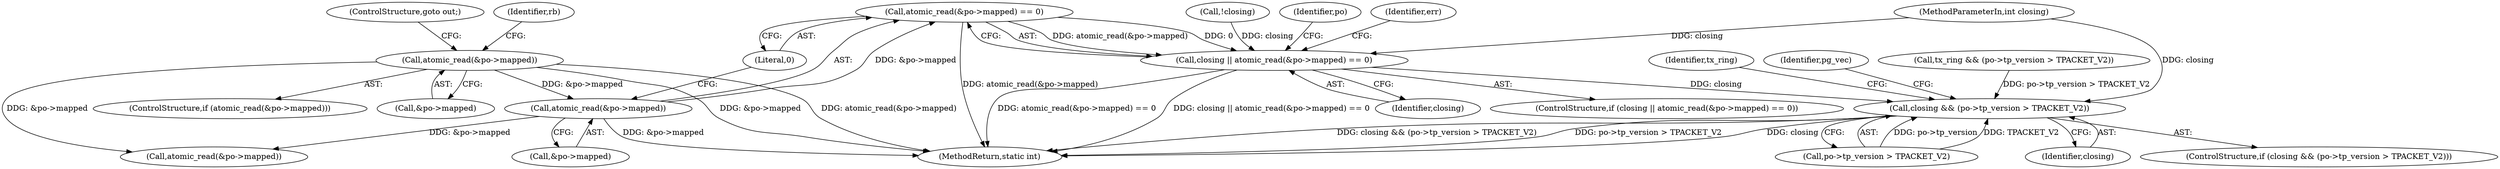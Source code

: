 digraph "0_linux_84ac7260236a49c79eede91617700174c2c19b0c@API" {
"1000437" [label="(Call,atomic_read(&po->mapped) == 0)"];
"1000438" [label="(Call,atomic_read(&po->mapped))"];
"1000192" [label="(Call,atomic_read(&po->mapped))"];
"1000435" [label="(Call,closing || atomic_read(&po->mapped) == 0)"];
"1000560" [label="(Call,closing && (po->tp_version > TPACKET_V2))"];
"1000587" [label="(MethodReturn,static int)"];
"1000110" [label="(MethodParameterIn,int closing)"];
"1000435" [label="(Call,closing || atomic_read(&po->mapped) == 0)"];
"1000570" [label="(Identifier,tx_ring)"];
"1000562" [label="(Call,po->tp_version > TPACKET_V2)"];
"1000522" [label="(Call,atomic_read(&po->mapped))"];
"1000561" [label="(Identifier,closing)"];
"1000438" [label="(Call,atomic_read(&po->mapped))"];
"1000560" [label="(Call,closing && (po->tp_version > TPACKET_V2))"];
"1000559" [label="(ControlStructure,if (closing && (po->tp_version > TPACKET_V2)))"];
"1000197" [label="(ControlStructure,goto out;)"];
"1000537" [label="(Identifier,po)"];
"1000191" [label="(ControlStructure,if (atomic_read(&po->mapped)))"];
"1000437" [label="(Call,atomic_read(&po->mapped) == 0)"];
"1000443" [label="(Literal,0)"];
"1000446" [label="(Identifier,err)"];
"1000193" [label="(Call,&po->mapped)"];
"1000188" [label="(Call,!closing)"];
"1000192" [label="(Call,atomic_read(&po->mapped))"];
"1000200" [label="(Identifier,rb)"];
"1000436" [label="(Identifier,closing)"];
"1000575" [label="(Identifier,pg_vec)"];
"1000434" [label="(ControlStructure,if (closing || atomic_read(&po->mapped) == 0))"];
"1000148" [label="(Call,tx_ring && (po->tp_version > TPACKET_V2))"];
"1000439" [label="(Call,&po->mapped)"];
"1000437" -> "1000435"  [label="AST: "];
"1000437" -> "1000443"  [label="CFG: "];
"1000438" -> "1000437"  [label="AST: "];
"1000443" -> "1000437"  [label="AST: "];
"1000435" -> "1000437"  [label="CFG: "];
"1000437" -> "1000587"  [label="DDG: atomic_read(&po->mapped)"];
"1000437" -> "1000435"  [label="DDG: atomic_read(&po->mapped)"];
"1000437" -> "1000435"  [label="DDG: 0"];
"1000438" -> "1000437"  [label="DDG: &po->mapped"];
"1000438" -> "1000439"  [label="CFG: "];
"1000439" -> "1000438"  [label="AST: "];
"1000443" -> "1000438"  [label="CFG: "];
"1000438" -> "1000587"  [label="DDG: &po->mapped"];
"1000192" -> "1000438"  [label="DDG: &po->mapped"];
"1000438" -> "1000522"  [label="DDG: &po->mapped"];
"1000192" -> "1000191"  [label="AST: "];
"1000192" -> "1000193"  [label="CFG: "];
"1000193" -> "1000192"  [label="AST: "];
"1000197" -> "1000192"  [label="CFG: "];
"1000200" -> "1000192"  [label="CFG: "];
"1000192" -> "1000587"  [label="DDG: &po->mapped"];
"1000192" -> "1000587"  [label="DDG: atomic_read(&po->mapped)"];
"1000192" -> "1000522"  [label="DDG: &po->mapped"];
"1000435" -> "1000434"  [label="AST: "];
"1000435" -> "1000436"  [label="CFG: "];
"1000436" -> "1000435"  [label="AST: "];
"1000446" -> "1000435"  [label="CFG: "];
"1000537" -> "1000435"  [label="CFG: "];
"1000435" -> "1000587"  [label="DDG: atomic_read(&po->mapped) == 0"];
"1000435" -> "1000587"  [label="DDG: closing || atomic_read(&po->mapped) == 0"];
"1000188" -> "1000435"  [label="DDG: closing"];
"1000110" -> "1000435"  [label="DDG: closing"];
"1000435" -> "1000560"  [label="DDG: closing"];
"1000560" -> "1000559"  [label="AST: "];
"1000560" -> "1000561"  [label="CFG: "];
"1000560" -> "1000562"  [label="CFG: "];
"1000561" -> "1000560"  [label="AST: "];
"1000562" -> "1000560"  [label="AST: "];
"1000570" -> "1000560"  [label="CFG: "];
"1000575" -> "1000560"  [label="CFG: "];
"1000560" -> "1000587"  [label="DDG: closing && (po->tp_version > TPACKET_V2)"];
"1000560" -> "1000587"  [label="DDG: po->tp_version > TPACKET_V2"];
"1000560" -> "1000587"  [label="DDG: closing"];
"1000110" -> "1000560"  [label="DDG: closing"];
"1000562" -> "1000560"  [label="DDG: po->tp_version"];
"1000562" -> "1000560"  [label="DDG: TPACKET_V2"];
"1000148" -> "1000560"  [label="DDG: po->tp_version > TPACKET_V2"];
}

